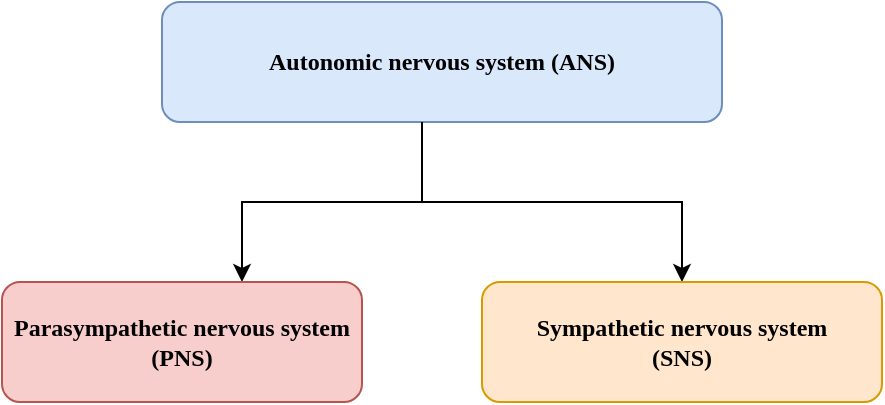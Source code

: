 <mxfile version="13.5.8" type="onedrive"><diagram id="C5RBs43oDa-KdzZeNtuy" name="Page-1"><mxGraphModel dx="722" dy="547" grid="1" gridSize="10" guides="1" tooltips="1" connect="1" arrows="1" fold="1" page="1" pageScale="1" pageWidth="827" pageHeight="1169" math="0" shadow="0"><root><mxCell id="WIyWlLk6GJQsqaUBKTNV-0"/><mxCell id="WIyWlLk6GJQsqaUBKTNV-1" parent="WIyWlLk6GJQsqaUBKTNV-0"/><mxCell id="MHS7KFwpAR1RN_kB1XVh-1" value="" style="edgeStyle=orthogonalEdgeStyle;rounded=0;orthogonalLoop=1;jettySize=auto;html=1;fontFamily=Garamond;fontStyle=1" edge="1" parent="WIyWlLk6GJQsqaUBKTNV-1" source="WIyWlLk6GJQsqaUBKTNV-3" target="MHS7KFwpAR1RN_kB1XVh-0"><mxGeometry relative="1" as="geometry"><Array as="points"><mxPoint x="220" y="160"/><mxPoint x="130" y="160"/></Array></mxGeometry></mxCell><mxCell id="WIyWlLk6GJQsqaUBKTNV-3" value="Autonomic nervous system (ANS)" style="rounded=1;whiteSpace=wrap;html=1;fontSize=12;glass=0;strokeWidth=1;shadow=0;fillColor=#dae8fc;strokeColor=#6c8ebf;fontFamily=Garamond;fontStyle=1" parent="WIyWlLk6GJQsqaUBKTNV-1" vertex="1"><mxGeometry x="90" y="60" width="280" height="60" as="geometry"/></mxCell><mxCell id="MHS7KFwpAR1RN_kB1XVh-0" value="Parasympathetic nervous system&lt;br&gt;(PNS)" style="whiteSpace=wrap;html=1;rounded=1;shadow=0;strokeWidth=1;glass=0;fontFamily=Garamond;fontStyle=1;fillColor=#f8cecc;strokeColor=#b85450;" vertex="1" parent="WIyWlLk6GJQsqaUBKTNV-1"><mxGeometry x="10" y="200" width="180" height="60" as="geometry"/></mxCell><mxCell id="MHS7KFwpAR1RN_kB1XVh-2" value="" style="edgeStyle=orthogonalEdgeStyle;rounded=0;orthogonalLoop=1;jettySize=auto;html=1;entryX=0.5;entryY=0;entryDx=0;entryDy=0;fontFamily=Garamond;fontStyle=1" edge="1" parent="WIyWlLk6GJQsqaUBKTNV-1" target="MHS7KFwpAR1RN_kB1XVh-3"><mxGeometry relative="1" as="geometry"><mxPoint x="220" y="120" as="sourcePoint"/><mxPoint x="310" y="190" as="targetPoint"/><Array as="points"><mxPoint x="220" y="160"/><mxPoint x="350" y="160"/></Array></mxGeometry></mxCell><mxCell id="MHS7KFwpAR1RN_kB1XVh-3" value="Sympathetic nervous system&lt;br&gt;(SNS)" style="whiteSpace=wrap;html=1;rounded=1;shadow=0;strokeWidth=1;glass=0;fontFamily=Garamond;fontStyle=1;fillColor=#ffe6cc;strokeColor=#d79b00;" vertex="1" parent="WIyWlLk6GJQsqaUBKTNV-1"><mxGeometry x="250" y="200" width="200" height="60" as="geometry"/></mxCell></root></mxGraphModel></diagram></mxfile>